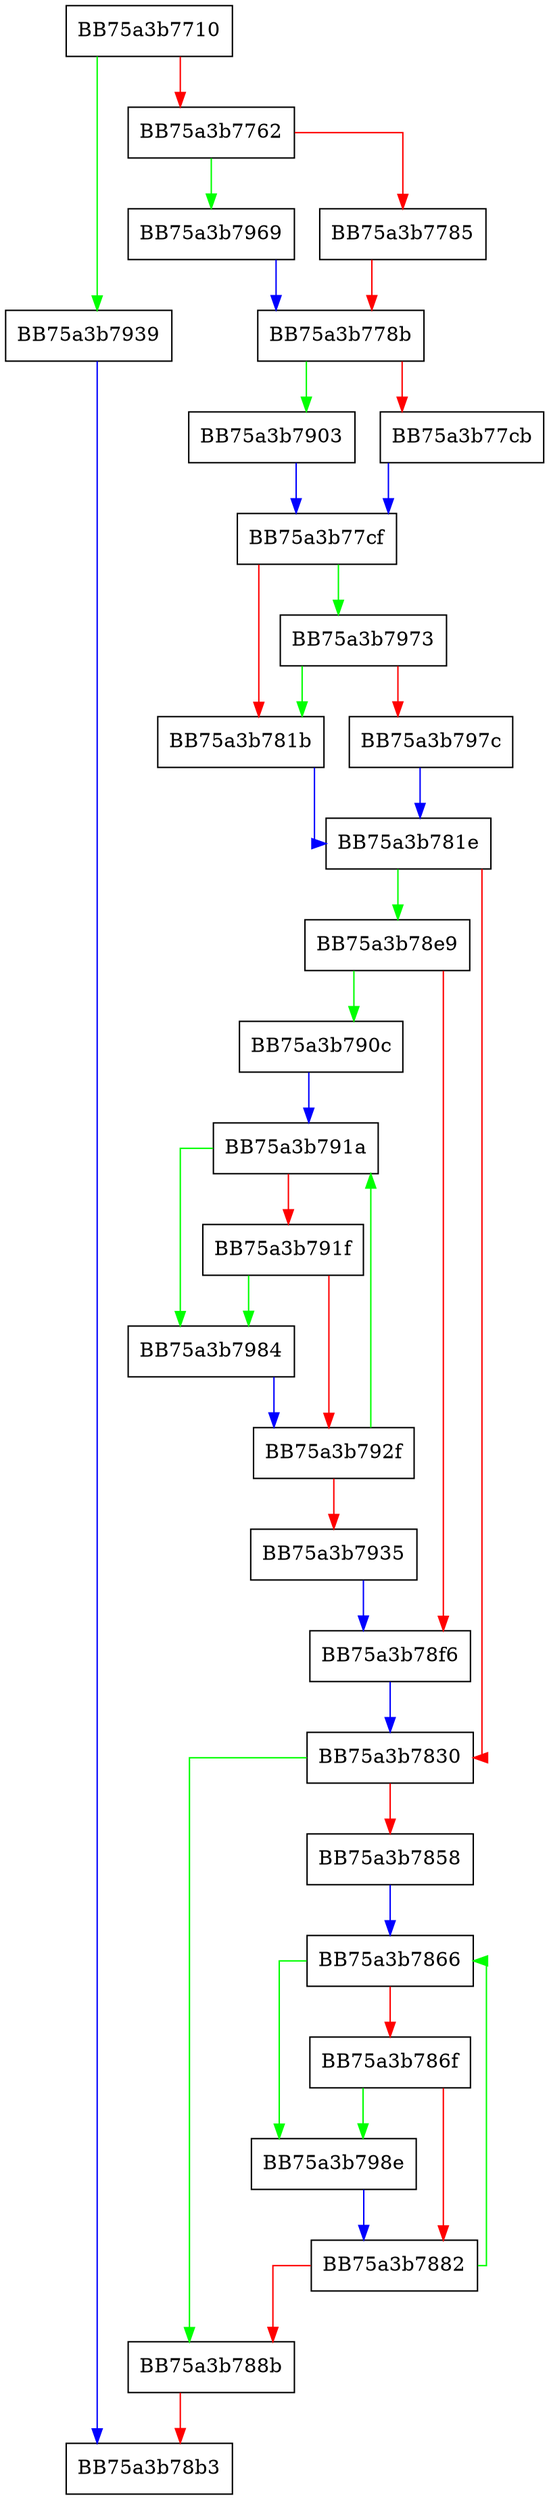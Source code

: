 digraph do_put {
  node [shape="box"];
  graph [splines=ortho];
  BB75a3b7710 -> BB75a3b7939 [color="green"];
  BB75a3b7710 -> BB75a3b7762 [color="red"];
  BB75a3b7762 -> BB75a3b7969 [color="green"];
  BB75a3b7762 -> BB75a3b7785 [color="red"];
  BB75a3b7785 -> BB75a3b778b [color="red"];
  BB75a3b778b -> BB75a3b7903 [color="green"];
  BB75a3b778b -> BB75a3b77cb [color="red"];
  BB75a3b77cb -> BB75a3b77cf [color="blue"];
  BB75a3b77cf -> BB75a3b7973 [color="green"];
  BB75a3b77cf -> BB75a3b781b [color="red"];
  BB75a3b781b -> BB75a3b781e [color="blue"];
  BB75a3b781e -> BB75a3b78e9 [color="green"];
  BB75a3b781e -> BB75a3b7830 [color="red"];
  BB75a3b7830 -> BB75a3b788b [color="green"];
  BB75a3b7830 -> BB75a3b7858 [color="red"];
  BB75a3b7858 -> BB75a3b7866 [color="blue"];
  BB75a3b7866 -> BB75a3b798e [color="green"];
  BB75a3b7866 -> BB75a3b786f [color="red"];
  BB75a3b786f -> BB75a3b798e [color="green"];
  BB75a3b786f -> BB75a3b7882 [color="red"];
  BB75a3b7882 -> BB75a3b7866 [color="green"];
  BB75a3b7882 -> BB75a3b788b [color="red"];
  BB75a3b788b -> BB75a3b78b3 [color="red"];
  BB75a3b78e9 -> BB75a3b790c [color="green"];
  BB75a3b78e9 -> BB75a3b78f6 [color="red"];
  BB75a3b78f6 -> BB75a3b7830 [color="blue"];
  BB75a3b7903 -> BB75a3b77cf [color="blue"];
  BB75a3b790c -> BB75a3b791a [color="blue"];
  BB75a3b791a -> BB75a3b7984 [color="green"];
  BB75a3b791a -> BB75a3b791f [color="red"];
  BB75a3b791f -> BB75a3b7984 [color="green"];
  BB75a3b791f -> BB75a3b792f [color="red"];
  BB75a3b792f -> BB75a3b791a [color="green"];
  BB75a3b792f -> BB75a3b7935 [color="red"];
  BB75a3b7935 -> BB75a3b78f6 [color="blue"];
  BB75a3b7939 -> BB75a3b78b3 [color="blue"];
  BB75a3b7969 -> BB75a3b778b [color="blue"];
  BB75a3b7973 -> BB75a3b781b [color="green"];
  BB75a3b7973 -> BB75a3b797c [color="red"];
  BB75a3b797c -> BB75a3b781e [color="blue"];
  BB75a3b7984 -> BB75a3b792f [color="blue"];
  BB75a3b798e -> BB75a3b7882 [color="blue"];
}